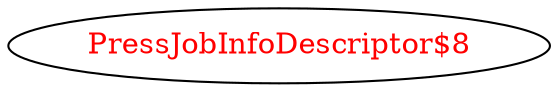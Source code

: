 digraph dependencyGraph {
 concentrate=true;
 ranksep="2.0";
 rankdir="LR"; 
 splines="ortho";
"PressJobInfoDescriptor$8" [fontcolor="red"];
}